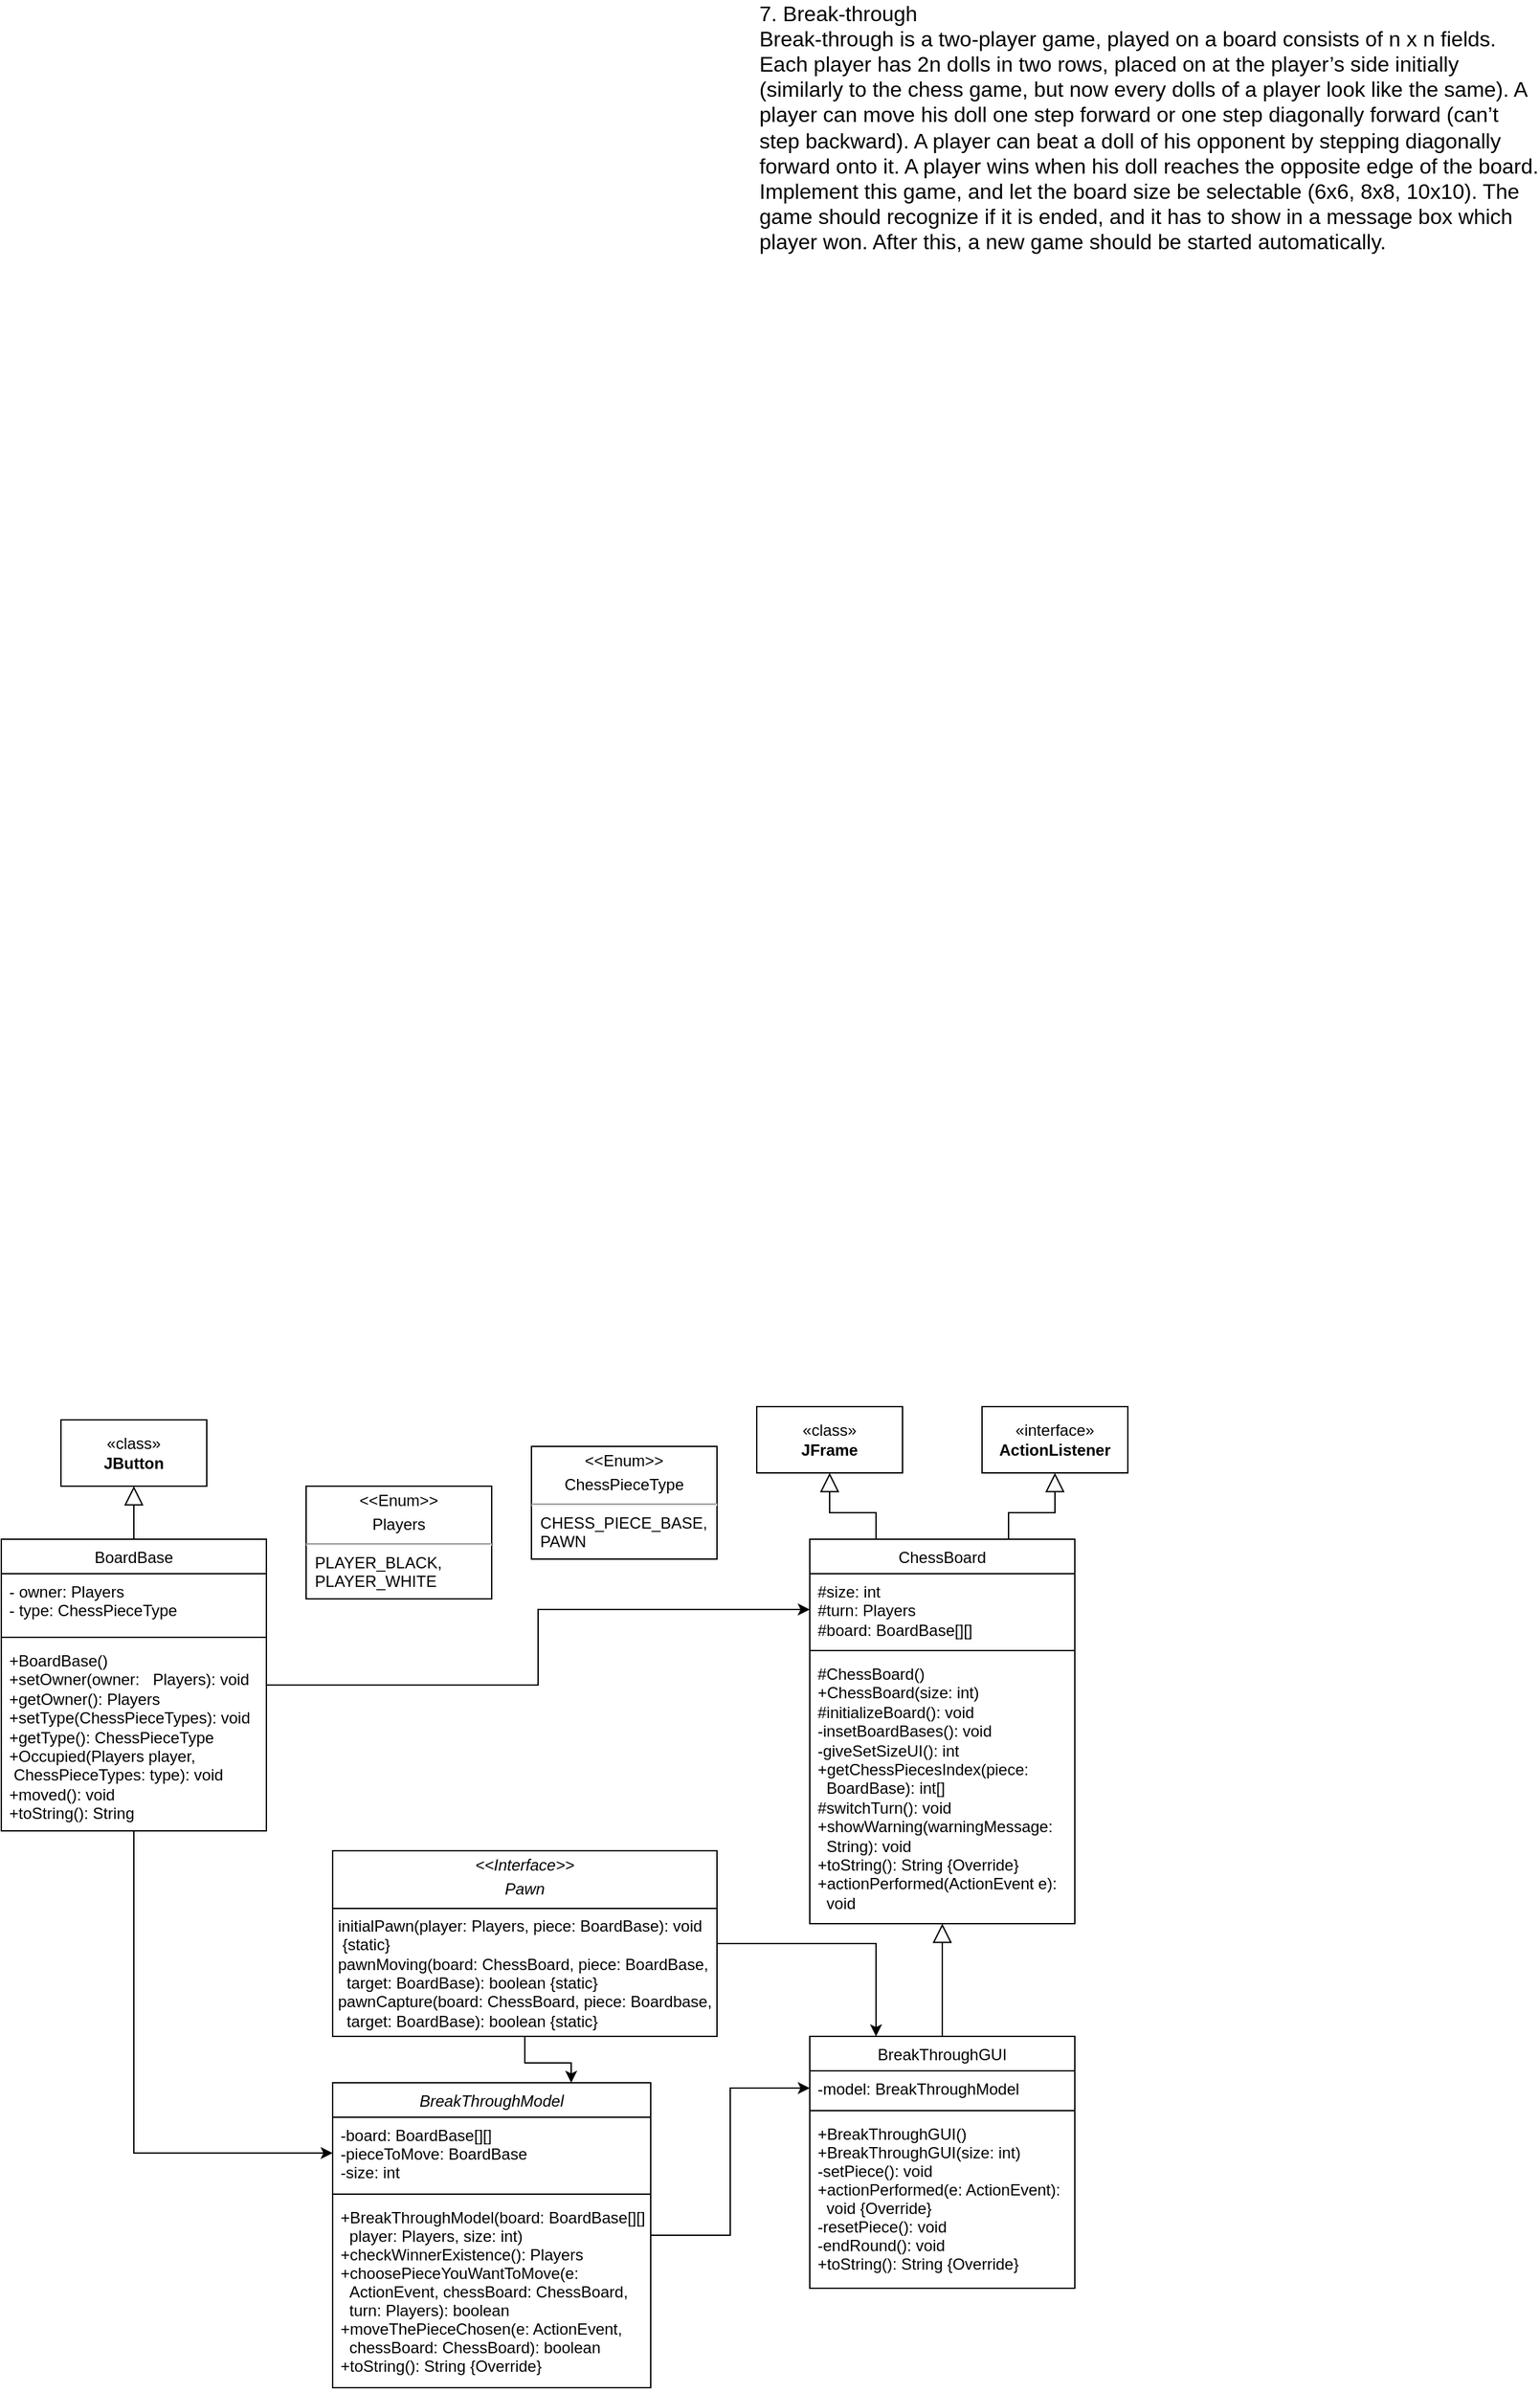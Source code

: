 <mxfile version="24.8.4">
  <diagram id="C5RBs43oDa-KdzZeNtuy" name="Page-1">
    <mxGraphModel dx="1837" dy="1873" grid="1" gridSize="10" guides="1" tooltips="1" connect="1" arrows="1" fold="1" page="1" pageScale="1" pageWidth="827" pageHeight="1169" math="0" shadow="0">
      <root>
        <mxCell id="WIyWlLk6GJQsqaUBKTNV-0" />
        <mxCell id="WIyWlLk6GJQsqaUBKTNV-1" parent="WIyWlLk6GJQsqaUBKTNV-0" />
        <mxCell id="MZ0cPTAQVPc-pal7qT2r-20" style="edgeStyle=orthogonalEdgeStyle;rounded=0;orthogonalLoop=1;jettySize=auto;html=1;entryX=0;entryY=0.5;entryDx=0;entryDy=0;" parent="WIyWlLk6GJQsqaUBKTNV-1" source="zkfFHV4jXpPFQw0GAbJ--0" target="zkfFHV4jXpPFQw0GAbJ--7" edge="1">
          <mxGeometry relative="1" as="geometry" />
        </mxCell>
        <mxCell id="zkfFHV4jXpPFQw0GAbJ--0" value="BreakThroughModel" style="swimlane;fontStyle=2;align=center;verticalAlign=top;childLayout=stackLayout;horizontal=1;startSize=26;horizontalStack=0;resizeParent=1;resizeLast=0;collapsible=1;marginBottom=0;rounded=0;shadow=0;strokeWidth=1;" parent="WIyWlLk6GJQsqaUBKTNV-1" vertex="1">
          <mxGeometry x="-170" y="690" width="240" height="230" as="geometry">
            <mxRectangle x="230" y="140" width="160" height="26" as="alternateBounds" />
          </mxGeometry>
        </mxCell>
        <mxCell id="zkfFHV4jXpPFQw0GAbJ--2" value="-board: BoardBase[][]&#xa;-pieceToMove: BoardBase&#xa;-size: int" style="text;align=left;verticalAlign=top;spacingLeft=4;spacingRight=4;overflow=hidden;rotatable=0;points=[[0,0.5],[1,0.5]];portConstraint=eastwest;rounded=0;shadow=0;html=0;" parent="zkfFHV4jXpPFQw0GAbJ--0" vertex="1">
          <mxGeometry y="26" width="240" height="54" as="geometry" />
        </mxCell>
        <mxCell id="zkfFHV4jXpPFQw0GAbJ--4" value="" style="line;html=1;strokeWidth=1;align=left;verticalAlign=middle;spacingTop=-1;spacingLeft=3;spacingRight=3;rotatable=0;labelPosition=right;points=[];portConstraint=eastwest;" parent="zkfFHV4jXpPFQw0GAbJ--0" vertex="1">
          <mxGeometry y="80" width="240" height="8" as="geometry" />
        </mxCell>
        <mxCell id="zkfFHV4jXpPFQw0GAbJ--5" value="+BreakThroughModel(board: BoardBase[][],&#xa;  player: Players, size: int)&#xa;+checkWinnerExistence(): Players&#xa;+choosePieceYouWantToMove(e: &#xa;  ActionEvent, chessBoard: ChessBoard, &#xa;  turn: Players): boolean&#xa;+moveThePieceChosen(e: ActionEvent, &#xa;  chessBoard: ChessBoard): boolean&#xa;+toString(): String {Override}" style="text;align=left;verticalAlign=top;spacingLeft=4;spacingRight=4;overflow=hidden;rotatable=0;points=[[0,0.5],[1,0.5]];portConstraint=eastwest;" parent="zkfFHV4jXpPFQw0GAbJ--0" vertex="1">
          <mxGeometry y="88" width="240" height="142" as="geometry" />
        </mxCell>
        <mxCell id="zkfFHV4jXpPFQw0GAbJ--6" value="BreakThroughGUI&#xa;" style="swimlane;fontStyle=0;align=center;verticalAlign=top;childLayout=stackLayout;horizontal=1;startSize=26;horizontalStack=0;resizeParent=1;resizeLast=0;collapsible=1;marginBottom=0;rounded=0;shadow=0;strokeWidth=1;" parent="WIyWlLk6GJQsqaUBKTNV-1" vertex="1">
          <mxGeometry x="190" y="655" width="200" height="190" as="geometry">
            <mxRectangle x="130" y="380" width="160" height="26" as="alternateBounds" />
          </mxGeometry>
        </mxCell>
        <mxCell id="zkfFHV4jXpPFQw0GAbJ--7" value="-model: BreakThroughModel" style="text;align=left;verticalAlign=top;spacingLeft=4;spacingRight=4;overflow=hidden;rotatable=0;points=[[0,0.5],[1,0.5]];portConstraint=eastwest;" parent="zkfFHV4jXpPFQw0GAbJ--6" vertex="1">
          <mxGeometry y="26" width="200" height="26" as="geometry" />
        </mxCell>
        <mxCell id="zkfFHV4jXpPFQw0GAbJ--9" value="" style="line;html=1;strokeWidth=1;align=left;verticalAlign=middle;spacingTop=-1;spacingLeft=3;spacingRight=3;rotatable=0;labelPosition=right;points=[];portConstraint=eastwest;" parent="zkfFHV4jXpPFQw0GAbJ--6" vertex="1">
          <mxGeometry y="52" width="200" height="8" as="geometry" />
        </mxCell>
        <mxCell id="zkfFHV4jXpPFQw0GAbJ--10" value="+BreakThroughGUI()&#xa;+BreakThroughGUI(size: int)&#xa;-setPiece(): void&#xa;+actionPerformed(e: ActionEvent):&#xa;  void {Override}&#xa;-resetPiece(): void&#xa;-endRound(): void&#xa;+toString(): String {Override}" style="text;align=left;verticalAlign=top;spacingLeft=4;spacingRight=4;overflow=hidden;rotatable=0;points=[[0,0.5],[1,0.5]];portConstraint=eastwest;fontStyle=0" parent="zkfFHV4jXpPFQw0GAbJ--6" vertex="1">
          <mxGeometry y="60" width="200" height="130" as="geometry" />
        </mxCell>
        <mxCell id="s4eu0YvvP8iLAmPZyPSh-0" value="7. Break-through &lt;br style=&quot;font-size: 16px;&quot;&gt;Break-through is a two-player game, played on a board consists of n x n fields. Each player has 2n dolls in two rows, placed on at the player’s side initially (similarly to the chess game, but now every dolls of a player look like the same). A player can move his doll one step forward or one step diagonally forward (can’t step backward). A player can beat a doll of his opponent by stepping diagonally forward onto it. A player wins when his doll reaches the opposite edge of the board. Implement this game, and let the board size be selectable (6x6, 8x8, 10x10). The game should recognize if it is ended, and it has to show in a message box which player won. After this, a new game should be started automatically." style="text;html=1;align=left;verticalAlign=middle;whiteSpace=wrap;rounded=0;fontSize=16;" parent="WIyWlLk6GJQsqaUBKTNV-1" vertex="1">
          <mxGeometry x="150" y="-880" width="590" height="190" as="geometry" />
        </mxCell>
        <mxCell id="MZ0cPTAQVPc-pal7qT2r-27" style="edgeStyle=orthogonalEdgeStyle;rounded=0;orthogonalLoop=1;jettySize=auto;html=1;entryX=0;entryY=0.5;entryDx=0;entryDy=0;" parent="WIyWlLk6GJQsqaUBKTNV-1" source="YoTlQIjp7XzJAnmP9p9i-0" target="MZ0cPTAQVPc-pal7qT2r-8" edge="1">
          <mxGeometry relative="1" as="geometry" />
        </mxCell>
        <mxCell id="MZ0cPTAQVPc-pal7qT2r-28" style="edgeStyle=orthogonalEdgeStyle;rounded=0;orthogonalLoop=1;jettySize=auto;html=1;entryX=0;entryY=0.5;entryDx=0;entryDy=0;" parent="WIyWlLk6GJQsqaUBKTNV-1" source="YoTlQIjp7XzJAnmP9p9i-0" target="zkfFHV4jXpPFQw0GAbJ--2" edge="1">
          <mxGeometry relative="1" as="geometry" />
        </mxCell>
        <mxCell id="YoTlQIjp7XzJAnmP9p9i-0" value="&lt;span style=&quot;font-weight: 400;&quot;&gt;BoardBase&lt;/span&gt;&lt;div&gt;&lt;span style=&quot;font-weight: 400;&quot;&gt;&lt;br&gt;&lt;/span&gt;&lt;/div&gt;" style="swimlane;fontStyle=1;align=center;verticalAlign=top;childLayout=stackLayout;horizontal=1;startSize=26;horizontalStack=0;resizeParent=1;resizeParentMax=0;resizeLast=0;collapsible=1;marginBottom=0;whiteSpace=wrap;html=1;" parent="WIyWlLk6GJQsqaUBKTNV-1" vertex="1">
          <mxGeometry x="-420" y="280" width="200" height="220" as="geometry" />
        </mxCell>
        <mxCell id="YoTlQIjp7XzJAnmP9p9i-1" value="- owner: Players&lt;div&gt;- type: ChessPieceType&lt;/div&gt;" style="text;strokeColor=none;fillColor=none;align=left;verticalAlign=top;spacingLeft=4;spacingRight=4;overflow=hidden;rotatable=0;points=[[0,0.5],[1,0.5]];portConstraint=eastwest;whiteSpace=wrap;html=1;" parent="YoTlQIjp7XzJAnmP9p9i-0" vertex="1">
          <mxGeometry y="26" width="200" height="44" as="geometry" />
        </mxCell>
        <mxCell id="YoTlQIjp7XzJAnmP9p9i-2" value="" style="line;strokeWidth=1;fillColor=none;align=left;verticalAlign=middle;spacingTop=-1;spacingLeft=3;spacingRight=3;rotatable=0;labelPosition=right;points=[];portConstraint=eastwest;strokeColor=inherit;" parent="YoTlQIjp7XzJAnmP9p9i-0" vertex="1">
          <mxGeometry y="70" width="200" height="8" as="geometry" />
        </mxCell>
        <mxCell id="YoTlQIjp7XzJAnmP9p9i-3" value="+BoardBase()&lt;div&gt;+setOwner(owner:&amp;nbsp; &amp;nbsp;Players):&amp;nbsp;&lt;span style=&quot;background-color: initial;&quot;&gt;void&amp;nbsp;&lt;/span&gt;&lt;/div&gt;&lt;div&gt;+getOwner(): Players&lt;/div&gt;&lt;div&gt;+setType(ChessPieceTypes):&amp;nbsp;&lt;span style=&quot;background-color: initial;&quot;&gt;void&lt;/span&gt;&lt;/div&gt;&lt;div&gt;+getType(): ChessPieceType&amp;nbsp;&lt;/div&gt;&lt;div&gt;+Occupied(Players player,&amp;nbsp; &amp;nbsp; &amp;nbsp; &amp;nbsp;ChessPieceTypes: type): void&lt;/div&gt;&lt;div&gt;+moved(): void&lt;/div&gt;&lt;div&gt;+toString(): String&lt;/div&gt;" style="text;strokeColor=none;fillColor=none;align=left;verticalAlign=top;spacingLeft=4;spacingRight=4;overflow=hidden;rotatable=0;points=[[0,0.5],[1,0.5]];portConstraint=eastwest;whiteSpace=wrap;html=1;" parent="YoTlQIjp7XzJAnmP9p9i-0" vertex="1">
          <mxGeometry y="78" width="200" height="142" as="geometry" />
        </mxCell>
        <mxCell id="MZ0cPTAQVPc-pal7qT2r-24" style="edgeStyle=orthogonalEdgeStyle;rounded=0;orthogonalLoop=1;jettySize=auto;html=1;entryX=0.75;entryY=0;entryDx=0;entryDy=0;" parent="WIyWlLk6GJQsqaUBKTNV-1" source="MZ0cPTAQVPc-pal7qT2r-1" target="zkfFHV4jXpPFQw0GAbJ--0" edge="1">
          <mxGeometry relative="1" as="geometry" />
        </mxCell>
        <mxCell id="MZ0cPTAQVPc-pal7qT2r-26" style="edgeStyle=orthogonalEdgeStyle;rounded=0;orthogonalLoop=1;jettySize=auto;html=1;entryX=0.25;entryY=0;entryDx=0;entryDy=0;" parent="WIyWlLk6GJQsqaUBKTNV-1" source="MZ0cPTAQVPc-pal7qT2r-1" target="zkfFHV4jXpPFQw0GAbJ--6" edge="1">
          <mxGeometry relative="1" as="geometry" />
        </mxCell>
        <mxCell id="MZ0cPTAQVPc-pal7qT2r-1" value="&lt;p style=&quot;margin:0px;margin-top:4px;text-align:center;&quot;&gt;&lt;i&gt;&amp;lt;&amp;lt;Interface&amp;gt;&amp;gt;&lt;/i&gt;&lt;br&gt;&lt;/p&gt;&lt;p style=&quot;margin:0px;margin-top:4px;text-align:center;&quot;&gt;&lt;i style=&quot;&quot;&gt;Pawn&lt;/i&gt;&lt;/p&gt;&lt;hr size=&quot;1&quot; style=&quot;border-style:solid;&quot;&gt;&lt;p style=&quot;margin:0px;margin-left:4px;&quot;&gt;initialPawn(player: Players, piece: BoardBase): void&amp;nbsp; &amp;nbsp; &amp;nbsp;{static}&lt;br&gt;pawnMoving(board: ChessBoard, piece: BoardBase,&amp;nbsp; &amp;nbsp; target: BoardBase): boolean {static}&lt;/p&gt;&lt;p style=&quot;margin:0px;margin-left:4px;&quot;&gt;pawnCapture(board: ChessBoard, piece: Boardbase,&amp;nbsp; &amp;nbsp; target: BoardBase): boolean {static}&lt;/p&gt;" style="verticalAlign=top;align=left;overflow=fill;html=1;whiteSpace=wrap;" parent="WIyWlLk6GJQsqaUBKTNV-1" vertex="1">
          <mxGeometry x="-170" y="515" width="290" height="140" as="geometry" />
        </mxCell>
        <mxCell id="MZ0cPTAQVPc-pal7qT2r-2" value="&lt;p style=&quot;margin:0px;margin-top:4px;text-align:center;&quot;&gt;&amp;lt;&amp;lt;Enum&amp;gt;&amp;gt;&lt;/p&gt;&lt;p style=&quot;margin:0px;margin-top:4px;text-align:center;&quot;&gt;Players&lt;/p&gt;&lt;hr&gt;&amp;nbsp; PLAYER_BLACK,&lt;div&gt;&amp;nbsp; PLAYER_WHITE&lt;br&gt;&lt;div&gt;&lt;br&gt;&lt;/div&gt;&lt;div&gt;&lt;br&gt;&lt;/div&gt;&lt;/div&gt;" style="verticalAlign=top;align=left;overflow=fill;html=1;whiteSpace=wrap;" parent="WIyWlLk6GJQsqaUBKTNV-1" vertex="1">
          <mxGeometry x="-190" y="240" width="140" height="85" as="geometry" />
        </mxCell>
        <mxCell id="MZ0cPTAQVPc-pal7qT2r-3" value="&lt;p style=&quot;margin:0px;margin-top:4px;text-align:center;&quot;&gt;&amp;lt;&amp;lt;Enum&amp;gt;&amp;gt;&lt;/p&gt;&lt;p style=&quot;margin:0px;margin-top:4px;text-align:center;&quot;&gt;ChessPieceType&lt;/p&gt;&lt;hr&gt;&amp;nbsp; CHESS_PIECE_BASE,&lt;div&gt;&amp;nbsp; PAWN&lt;br&gt;&lt;div&gt;&lt;br&gt;&lt;/div&gt;&lt;div&gt;&lt;br&gt;&lt;/div&gt;&lt;/div&gt;" style="verticalAlign=top;align=left;overflow=fill;html=1;whiteSpace=wrap;" parent="WIyWlLk6GJQsqaUBKTNV-1" vertex="1">
          <mxGeometry x="-20" y="210" width="140" height="85" as="geometry" />
        </mxCell>
        <mxCell id="MZ0cPTAQVPc-pal7qT2r-22" style="edgeStyle=orthogonalEdgeStyle;rounded=0;orthogonalLoop=1;jettySize=auto;html=1;entryX=0.75;entryY=0;entryDx=0;entryDy=0;startSize=12;endArrow=none;endFill=0;startArrow=block;startFill=0;" parent="WIyWlLk6GJQsqaUBKTNV-1" source="MZ0cPTAQVPc-pal7qT2r-4" target="MZ0cPTAQVPc-pal7qT2r-7" edge="1">
          <mxGeometry relative="1" as="geometry" />
        </mxCell>
        <mxCell id="MZ0cPTAQVPc-pal7qT2r-4" value="«interface»&lt;br&gt;&lt;b&gt;ActionListener&lt;/b&gt;" style="html=1;whiteSpace=wrap;" parent="WIyWlLk6GJQsqaUBKTNV-1" vertex="1">
          <mxGeometry x="320" y="180" width="110" height="50" as="geometry" />
        </mxCell>
        <mxCell id="MZ0cPTAQVPc-pal7qT2r-21" style="edgeStyle=orthogonalEdgeStyle;rounded=0;orthogonalLoop=1;jettySize=auto;html=1;exitX=0.5;exitY=1;exitDx=0;exitDy=0;entryX=0.25;entryY=0;entryDx=0;entryDy=0;endArrow=none;endFill=0;startArrow=block;startFill=0;endSize=6;startSize=12;" parent="WIyWlLk6GJQsqaUBKTNV-1" source="MZ0cPTAQVPc-pal7qT2r-5" target="MZ0cPTAQVPc-pal7qT2r-7" edge="1">
          <mxGeometry relative="1" as="geometry" />
        </mxCell>
        <mxCell id="MZ0cPTAQVPc-pal7qT2r-5" value="«class»&lt;br&gt;&lt;b&gt;JFrame&lt;/b&gt;" style="html=1;whiteSpace=wrap;" parent="WIyWlLk6GJQsqaUBKTNV-1" vertex="1">
          <mxGeometry x="150" y="180" width="110" height="50" as="geometry" />
        </mxCell>
        <mxCell id="MZ0cPTAQVPc-pal7qT2r-23" style="edgeStyle=orthogonalEdgeStyle;rounded=0;orthogonalLoop=1;jettySize=auto;html=1;entryX=0.5;entryY=0;entryDx=0;entryDy=0;endArrow=none;endFill=0;startArrow=block;startFill=0;startSize=12;" parent="WIyWlLk6GJQsqaUBKTNV-1" source="MZ0cPTAQVPc-pal7qT2r-6" target="YoTlQIjp7XzJAnmP9p9i-0" edge="1">
          <mxGeometry relative="1" as="geometry" />
        </mxCell>
        <mxCell id="MZ0cPTAQVPc-pal7qT2r-6" value="«class»&lt;br&gt;&lt;b&gt;JButton&lt;/b&gt;" style="html=1;whiteSpace=wrap;" parent="WIyWlLk6GJQsqaUBKTNV-1" vertex="1">
          <mxGeometry x="-375" y="190" width="110" height="50" as="geometry" />
        </mxCell>
        <mxCell id="MZ0cPTAQVPc-pal7qT2r-16" style="edgeStyle=orthogonalEdgeStyle;rounded=0;orthogonalLoop=1;jettySize=auto;html=1;entryX=0.5;entryY=0;entryDx=0;entryDy=0;endArrow=none;endFill=0;startArrow=block;startFill=0;endSize=6;startSize=12;" parent="WIyWlLk6GJQsqaUBKTNV-1" source="MZ0cPTAQVPc-pal7qT2r-7" target="zkfFHV4jXpPFQw0GAbJ--6" edge="1">
          <mxGeometry relative="1" as="geometry" />
        </mxCell>
        <mxCell id="MZ0cPTAQVPc-pal7qT2r-7" value="&lt;span style=&quot;font-weight: normal;&quot;&gt;ChessBoard&lt;/span&gt;" style="swimlane;fontStyle=1;align=center;verticalAlign=top;childLayout=stackLayout;horizontal=1;startSize=26;horizontalStack=0;resizeParent=1;resizeParentMax=0;resizeLast=0;collapsible=1;marginBottom=0;whiteSpace=wrap;html=1;" parent="WIyWlLk6GJQsqaUBKTNV-1" vertex="1">
          <mxGeometry x="190" y="280" width="200" height="290" as="geometry" />
        </mxCell>
        <mxCell id="MZ0cPTAQVPc-pal7qT2r-8" value="#size: int&lt;div&gt;#turn: Players&lt;/div&gt;&lt;div&gt;#board: BoardBase[][]&lt;/div&gt;" style="text;strokeColor=none;fillColor=none;align=left;verticalAlign=top;spacingLeft=4;spacingRight=4;overflow=hidden;rotatable=0;points=[[0,0.5],[1,0.5]];portConstraint=eastwest;whiteSpace=wrap;html=1;" parent="MZ0cPTAQVPc-pal7qT2r-7" vertex="1">
          <mxGeometry y="26" width="200" height="54" as="geometry" />
        </mxCell>
        <mxCell id="MZ0cPTAQVPc-pal7qT2r-9" value="" style="line;strokeWidth=1;fillColor=none;align=left;verticalAlign=middle;spacingTop=-1;spacingLeft=3;spacingRight=3;rotatable=0;labelPosition=right;points=[];portConstraint=eastwest;strokeColor=inherit;" parent="MZ0cPTAQVPc-pal7qT2r-7" vertex="1">
          <mxGeometry y="80" width="200" height="8" as="geometry" />
        </mxCell>
        <mxCell id="MZ0cPTAQVPc-pal7qT2r-10" value="#ChessBoard()&lt;div&gt;+ChessBoard(size: int)&lt;br&gt;&lt;div&gt;#initializeBoard(): void&lt;/div&gt;&lt;div&gt;-insetBoardBases(): void&lt;/div&gt;&lt;div&gt;-giveSetSizeUI(): int&lt;/div&gt;&lt;/div&gt;&lt;div&gt;+getChessPiecesIndex(piece:&lt;/div&gt;&lt;div&gt;&amp;nbsp; BoardBase): int[]&lt;/div&gt;&lt;div&gt;#switchTurn(): void&lt;/div&gt;&lt;div&gt;+showWarning(warningMessage:&amp;nbsp; &amp;nbsp; &amp;nbsp; String): void&lt;/div&gt;&lt;div&gt;+toString(): String {Override}&lt;/div&gt;&lt;div&gt;+actionPerformed(ActionEvent e):&lt;/div&gt;&lt;div&gt;&amp;nbsp; void&lt;/div&gt;" style="text;strokeColor=none;fillColor=none;align=left;verticalAlign=top;spacingLeft=4;spacingRight=4;overflow=hidden;rotatable=0;points=[[0,0.5],[1,0.5]];portConstraint=eastwest;whiteSpace=wrap;html=1;" parent="MZ0cPTAQVPc-pal7qT2r-7" vertex="1">
          <mxGeometry y="88" width="200" height="202" as="geometry" />
        </mxCell>
      </root>
    </mxGraphModel>
  </diagram>
</mxfile>

